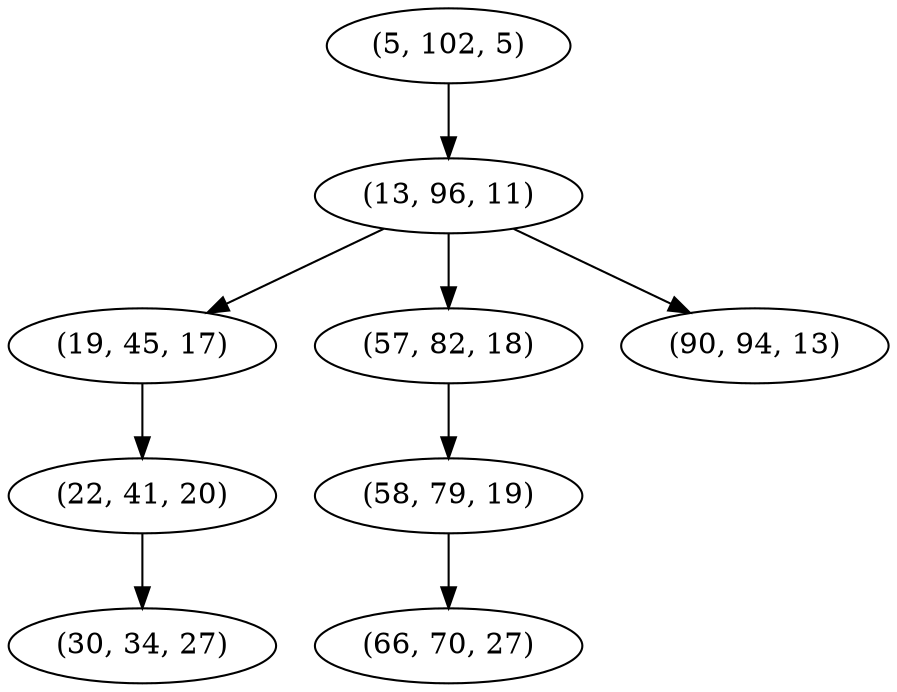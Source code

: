 digraph tree {
    "(5, 102, 5)";
    "(13, 96, 11)";
    "(19, 45, 17)";
    "(22, 41, 20)";
    "(30, 34, 27)";
    "(57, 82, 18)";
    "(58, 79, 19)";
    "(66, 70, 27)";
    "(90, 94, 13)";
    "(5, 102, 5)" -> "(13, 96, 11)";
    "(13, 96, 11)" -> "(19, 45, 17)";
    "(13, 96, 11)" -> "(57, 82, 18)";
    "(13, 96, 11)" -> "(90, 94, 13)";
    "(19, 45, 17)" -> "(22, 41, 20)";
    "(22, 41, 20)" -> "(30, 34, 27)";
    "(57, 82, 18)" -> "(58, 79, 19)";
    "(58, 79, 19)" -> "(66, 70, 27)";
}

